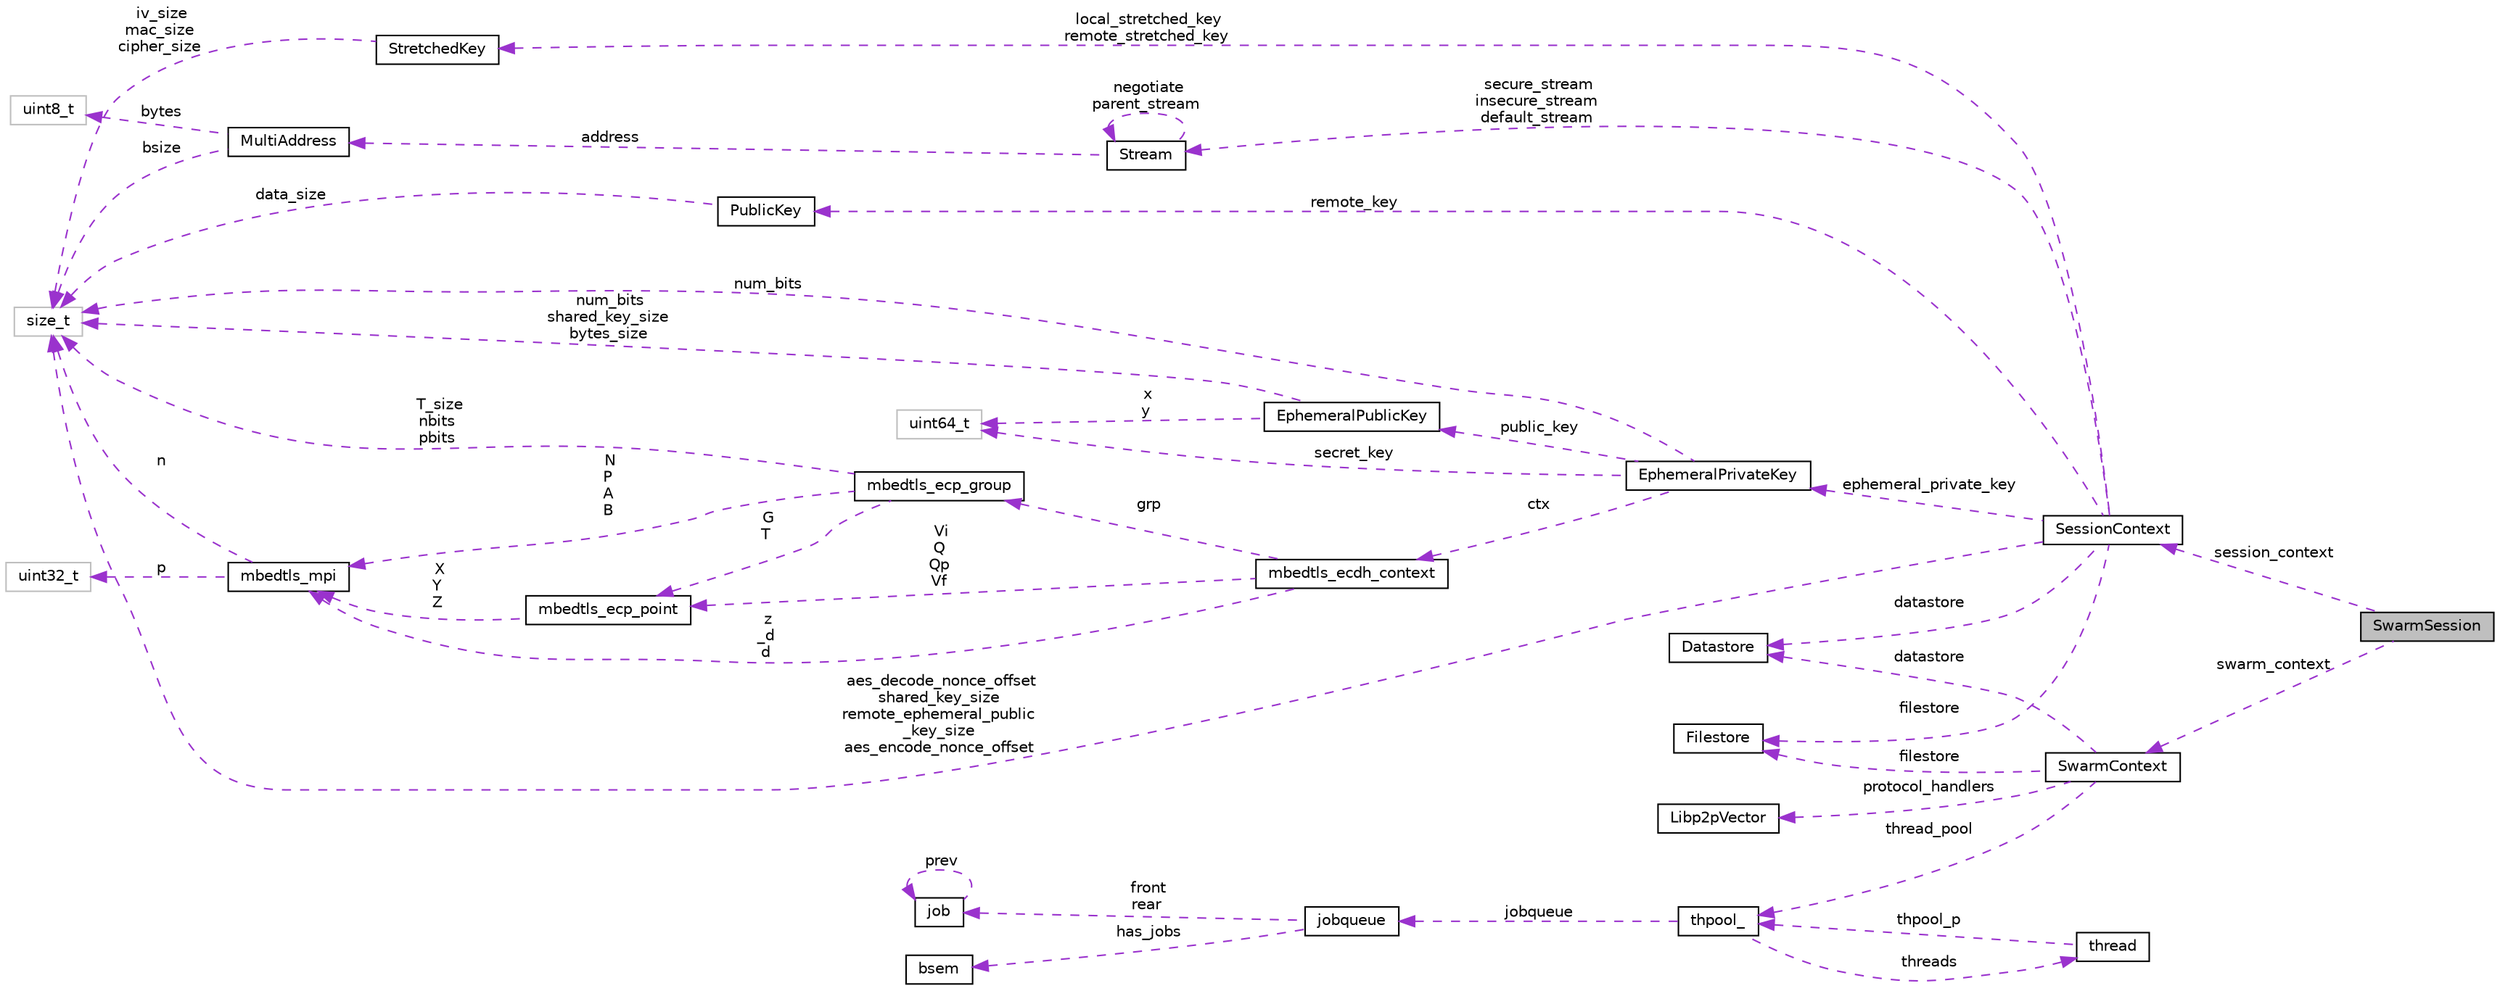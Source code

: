 digraph "SwarmSession"
{
  edge [fontname="Helvetica",fontsize="10",labelfontname="Helvetica",labelfontsize="10"];
  node [fontname="Helvetica",fontsize="10",shape=record];
  rankdir="LR";
  Node1 [label="SwarmSession",height=0.2,width=0.4,color="black", fillcolor="grey75", style="filled", fontcolor="black"];
  Node2 -> Node1 [dir="back",color="darkorchid3",fontsize="10",style="dashed",label=" session_context" ,fontname="Helvetica"];
  Node2 [label="SessionContext",height=0.2,width=0.4,color="black", fillcolor="white", style="filled",URL="$struct_session_context.html"];
  Node3 -> Node2 [dir="back",color="darkorchid3",fontsize="10",style="dashed",label=" ephemeral_private_key" ,fontname="Helvetica"];
  Node3 [label="EphemeralPrivateKey",height=0.2,width=0.4,color="black", fillcolor="white", style="filled",URL="$struct_ephemeral_private_key.html"];
  Node4 -> Node3 [dir="back",color="darkorchid3",fontsize="10",style="dashed",label=" secret_key" ,fontname="Helvetica"];
  Node4 [label="uint64_t",height=0.2,width=0.4,color="grey75", fillcolor="white", style="filled"];
  Node5 -> Node3 [dir="back",color="darkorchid3",fontsize="10",style="dashed",label=" public_key" ,fontname="Helvetica"];
  Node5 [label="EphemeralPublicKey",height=0.2,width=0.4,color="black", fillcolor="white", style="filled",URL="$struct_ephemeral_public_key.html"];
  Node4 -> Node5 [dir="back",color="darkorchid3",fontsize="10",style="dashed",label=" x\ny" ,fontname="Helvetica"];
  Node6 -> Node5 [dir="back",color="darkorchid3",fontsize="10",style="dashed",label=" num_bits\nshared_key_size\nbytes_size" ,fontname="Helvetica"];
  Node6 [label="size_t",height=0.2,width=0.4,color="grey75", fillcolor="white", style="filled"];
  Node6 -> Node3 [dir="back",color="darkorchid3",fontsize="10",style="dashed",label=" num_bits" ,fontname="Helvetica"];
  Node7 -> Node3 [dir="back",color="darkorchid3",fontsize="10",style="dashed",label=" ctx" ,fontname="Helvetica"];
  Node7 [label="mbedtls_ecdh_context",height=0.2,width=0.4,color="black", fillcolor="white", style="filled",URL="$structmbedtls__ecdh__context.html",tooltip="ECDH context structure. "];
  Node8 -> Node7 [dir="back",color="darkorchid3",fontsize="10",style="dashed",label=" grp" ,fontname="Helvetica"];
  Node8 [label="mbedtls_ecp_group",height=0.2,width=0.4,color="black", fillcolor="white", style="filled",URL="$structmbedtls__ecp__group.html",tooltip="ECP group structure. "];
  Node6 -> Node8 [dir="back",color="darkorchid3",fontsize="10",style="dashed",label=" T_size\nnbits\npbits" ,fontname="Helvetica"];
  Node9 -> Node8 [dir="back",color="darkorchid3",fontsize="10",style="dashed",label=" G\nT" ,fontname="Helvetica"];
  Node9 [label="mbedtls_ecp_point",height=0.2,width=0.4,color="black", fillcolor="white", style="filled",URL="$structmbedtls__ecp__point.html",tooltip="ECP point structure (jacobian coordinates) "];
  Node10 -> Node9 [dir="back",color="darkorchid3",fontsize="10",style="dashed",label=" X\nY\nZ" ,fontname="Helvetica"];
  Node10 [label="mbedtls_mpi",height=0.2,width=0.4,color="black", fillcolor="white", style="filled",URL="$structmbedtls__mpi.html",tooltip="MPI structure. "];
  Node11 -> Node10 [dir="back",color="darkorchid3",fontsize="10",style="dashed",label=" p" ,fontname="Helvetica"];
  Node11 [label="uint32_t",height=0.2,width=0.4,color="grey75", fillcolor="white", style="filled"];
  Node6 -> Node10 [dir="back",color="darkorchid3",fontsize="10",style="dashed",label=" n" ,fontname="Helvetica"];
  Node10 -> Node8 [dir="back",color="darkorchid3",fontsize="10",style="dashed",label=" N\nP\nA\nB" ,fontname="Helvetica"];
  Node9 -> Node7 [dir="back",color="darkorchid3",fontsize="10",style="dashed",label=" Vi\nQ\nQp\nVf" ,fontname="Helvetica"];
  Node10 -> Node7 [dir="back",color="darkorchid3",fontsize="10",style="dashed",label=" z\n_d\nd" ,fontname="Helvetica"];
  Node12 -> Node2 [dir="back",color="darkorchid3",fontsize="10",style="dashed",label=" local_stretched_key\nremote_stretched_key" ,fontname="Helvetica"];
  Node12 [label="StretchedKey",height=0.2,width=0.4,color="black", fillcolor="white", style="filled",URL="$struct_stretched_key.html"];
  Node6 -> Node12 [dir="back",color="darkorchid3",fontsize="10",style="dashed",label=" iv_size\nmac_size\ncipher_size" ,fontname="Helvetica"];
  Node13 -> Node2 [dir="back",color="darkorchid3",fontsize="10",style="dashed",label=" remote_key" ,fontname="Helvetica"];
  Node13 [label="PublicKey",height=0.2,width=0.4,color="black", fillcolor="white", style="filled",URL="$struct_public_key.html"];
  Node6 -> Node13 [dir="back",color="darkorchid3",fontsize="10",style="dashed",label=" data_size" ,fontname="Helvetica"];
  Node14 -> Node2 [dir="back",color="darkorchid3",fontsize="10",style="dashed",label=" filestore" ,fontname="Helvetica"];
  Node14 [label="Filestore",height=0.2,width=0.4,color="black", fillcolor="white", style="filled",URL="$struct_filestore.html"];
  Node6 -> Node2 [dir="back",color="darkorchid3",fontsize="10",style="dashed",label=" aes_decode_nonce_offset\nshared_key_size\nremote_ephemeral_public\l_key_size\naes_encode_nonce_offset" ,fontname="Helvetica"];
  Node15 -> Node2 [dir="back",color="darkorchid3",fontsize="10",style="dashed",label=" datastore" ,fontname="Helvetica"];
  Node15 [label="Datastore",height=0.2,width=0.4,color="black", fillcolor="white", style="filled",URL="$struct_datastore.html"];
  Node16 -> Node2 [dir="back",color="darkorchid3",fontsize="10",style="dashed",label=" secure_stream\ninsecure_stream\ndefault_stream" ,fontname="Helvetica"];
  Node16 [label="Stream",height=0.2,width=0.4,color="black", fillcolor="white", style="filled",URL="$struct_stream.html"];
  Node17 -> Node16 [dir="back",color="darkorchid3",fontsize="10",style="dashed",label=" address" ,fontname="Helvetica"];
  Node17 [label="MultiAddress",height=0.2,width=0.4,color="black", fillcolor="white", style="filled",URL="$struct_multi_address.html"];
  Node18 -> Node17 [dir="back",color="darkorchid3",fontsize="10",style="dashed",label=" bytes" ,fontname="Helvetica"];
  Node18 [label="uint8_t",height=0.2,width=0.4,color="grey75", fillcolor="white", style="filled"];
  Node6 -> Node17 [dir="back",color="darkorchid3",fontsize="10",style="dashed",label=" bsize" ,fontname="Helvetica"];
  Node16 -> Node16 [dir="back",color="darkorchid3",fontsize="10",style="dashed",label=" negotiate\nparent_stream" ,fontname="Helvetica"];
  Node19 -> Node1 [dir="back",color="darkorchid3",fontsize="10",style="dashed",label=" swarm_context" ,fontname="Helvetica"];
  Node19 [label="SwarmContext",height=0.2,width=0.4,color="black", fillcolor="white", style="filled",URL="$struct_swarm_context.html"];
  Node20 -> Node19 [dir="back",color="darkorchid3",fontsize="10",style="dashed",label=" protocol_handlers" ,fontname="Helvetica"];
  Node20 [label="Libp2pVector",height=0.2,width=0.4,color="black", fillcolor="white", style="filled",URL="$struct_libp2p_vector.html"];
  Node14 -> Node19 [dir="back",color="darkorchid3",fontsize="10",style="dashed",label=" filestore" ,fontname="Helvetica"];
  Node21 -> Node19 [dir="back",color="darkorchid3",fontsize="10",style="dashed",label=" thread_pool" ,fontname="Helvetica"];
  Node21 [label="thpool_",height=0.2,width=0.4,color="black", fillcolor="white", style="filled",URL="$structthpool__.html"];
  Node22 -> Node21 [dir="back",color="darkorchid3",fontsize="10",style="dashed",label=" threads" ,fontname="Helvetica"];
  Node22 [label="thread",height=0.2,width=0.4,color="black", fillcolor="white", style="filled",URL="$structthread.html"];
  Node21 -> Node22 [dir="back",color="darkorchid3",fontsize="10",style="dashed",label=" thpool_p" ,fontname="Helvetica"];
  Node23 -> Node21 [dir="back",color="darkorchid3",fontsize="10",style="dashed",label=" jobqueue" ,fontname="Helvetica"];
  Node23 [label="jobqueue",height=0.2,width=0.4,color="black", fillcolor="white", style="filled",URL="$structjobqueue.html"];
  Node24 -> Node23 [dir="back",color="darkorchid3",fontsize="10",style="dashed",label=" has_jobs" ,fontname="Helvetica"];
  Node24 [label="bsem",height=0.2,width=0.4,color="black", fillcolor="white", style="filled",URL="$structbsem.html"];
  Node25 -> Node23 [dir="back",color="darkorchid3",fontsize="10",style="dashed",label=" front\nrear" ,fontname="Helvetica"];
  Node25 [label="job",height=0.2,width=0.4,color="black", fillcolor="white", style="filled",URL="$structjob.html"];
  Node25 -> Node25 [dir="back",color="darkorchid3",fontsize="10",style="dashed",label=" prev" ,fontname="Helvetica"];
  Node15 -> Node19 [dir="back",color="darkorchid3",fontsize="10",style="dashed",label=" datastore" ,fontname="Helvetica"];
}
